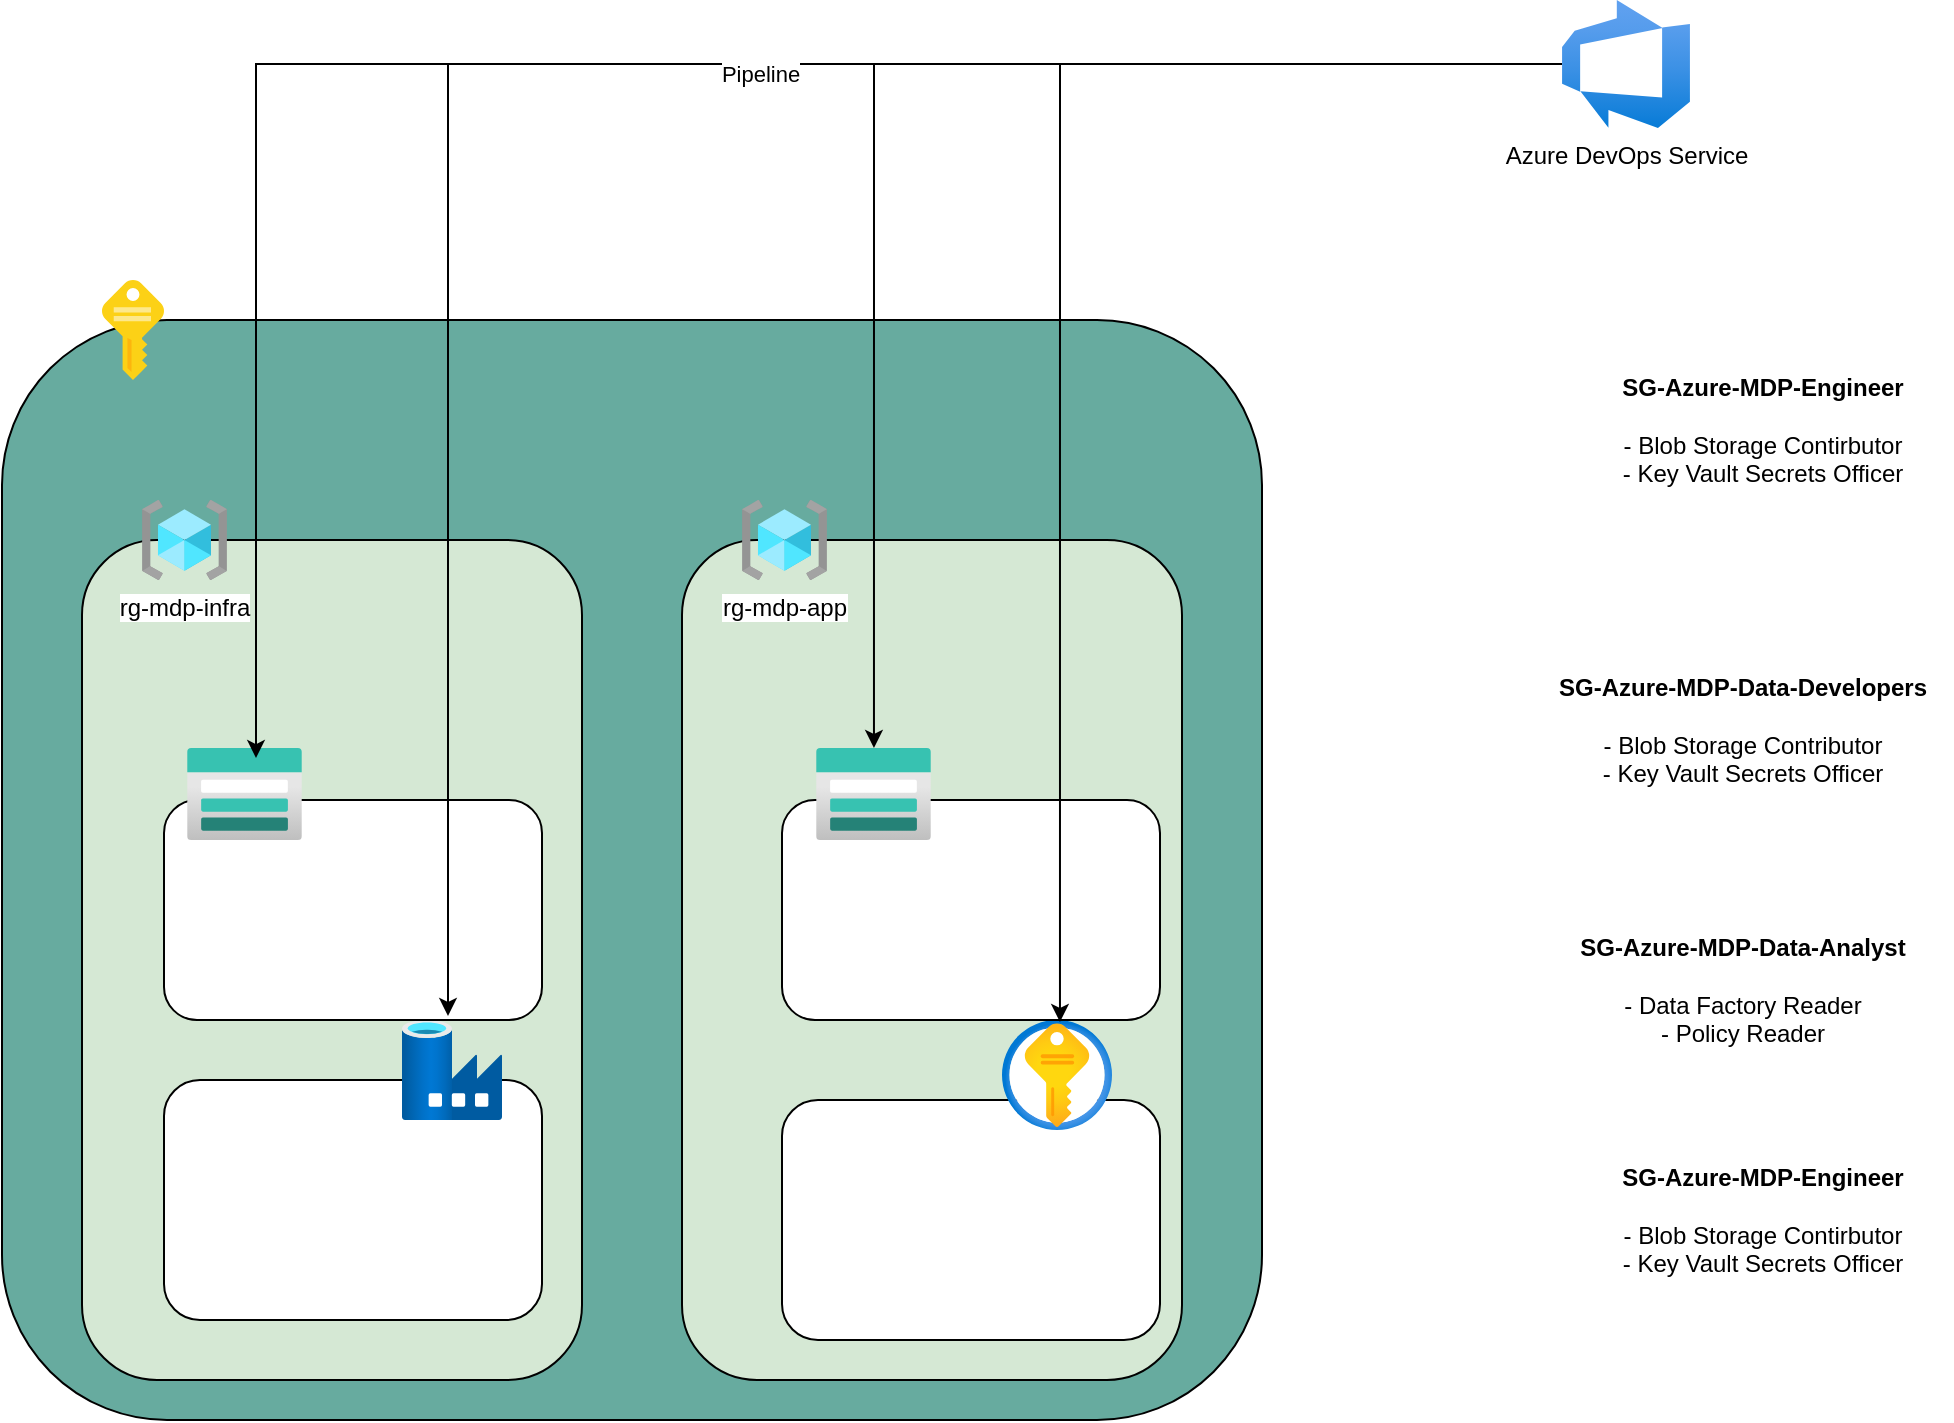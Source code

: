 <mxfile version="21.6.8" type="github">
  <diagram name="Page-1" id="C-AgzObuSpGEJH9MZPCi">
    <mxGraphModel dx="1619" dy="764" grid="1" gridSize="10" guides="1" tooltips="1" connect="1" arrows="1" fold="1" page="1" pageScale="1" pageWidth="1169" pageHeight="827" math="0" shadow="0">
      <root>
        <mxCell id="0" />
        <mxCell id="1" parent="0" />
        <mxCell id="tQHCMrDT34ir8bHBtCiH-1" value="" style="rounded=1;whiteSpace=wrap;html=1;color=#E5E8E8;fillColor=#67AB9F;" vertex="1" parent="1">
          <mxGeometry x="120" y="200" width="630" height="550" as="geometry" />
        </mxCell>
        <mxCell id="tQHCMrDT34ir8bHBtCiH-2" value="" style="image;sketch=0;aspect=fixed;html=1;points=[];align=center;fontSize=12;image=img/lib/mscae/Key.svg;" vertex="1" parent="1">
          <mxGeometry x="170" y="180" width="31" height="50" as="geometry" />
        </mxCell>
        <mxCell id="tQHCMrDT34ir8bHBtCiH-3" value="" style="rounded=1;whiteSpace=wrap;html=1;fillColor=#D5E8D4;" vertex="1" parent="1">
          <mxGeometry x="160" y="310" width="250" height="420" as="geometry" />
        </mxCell>
        <mxCell id="tQHCMrDT34ir8bHBtCiH-4" value="" style="rounded=1;whiteSpace=wrap;html=1;fillColor=#D5E8D4;" vertex="1" parent="1">
          <mxGeometry x="460" y="310" width="250" height="420" as="geometry" />
        </mxCell>
        <mxCell id="tQHCMrDT34ir8bHBtCiH-5" value="rg-mdp-infra" style="image;aspect=fixed;html=1;points=[];align=center;fontSize=12;image=img/lib/azure2/general/Resource_Groups.svg;" vertex="1" parent="1">
          <mxGeometry x="190" y="290" width="42.5" height="40" as="geometry" />
        </mxCell>
        <mxCell id="tQHCMrDT34ir8bHBtCiH-6" value="rg-mdp-app" style="image;aspect=fixed;html=1;points=[];align=center;fontSize=12;image=img/lib/azure2/general/Resource_Groups.svg;" vertex="1" parent="1">
          <mxGeometry x="490" y="290" width="42.5" height="40" as="geometry" />
        </mxCell>
        <mxCell id="tQHCMrDT34ir8bHBtCiH-10" value="" style="rounded=1;whiteSpace=wrap;html=1;" vertex="1" parent="1">
          <mxGeometry x="201" y="580" width="189" height="120" as="geometry" />
        </mxCell>
        <mxCell id="tQHCMrDT34ir8bHBtCiH-7" value="" style="image;aspect=fixed;html=1;points=[];align=center;fontSize=12;image=img/lib/azure2/databases/Data_Factory.svg;" vertex="1" parent="1">
          <mxGeometry x="320" y="550" width="50" height="50" as="geometry" />
        </mxCell>
        <mxCell id="tQHCMrDT34ir8bHBtCiH-11" value="" style="rounded=1;whiteSpace=wrap;html=1;" vertex="1" parent="1">
          <mxGeometry x="510" y="590" width="189" height="120" as="geometry" />
        </mxCell>
        <mxCell id="tQHCMrDT34ir8bHBtCiH-9" value="" style="image;aspect=fixed;html=1;points=[];align=center;fontSize=12;image=img/lib/azure2/security/Key_Vaults.svg;" vertex="1" parent="1">
          <mxGeometry x="620" y="550" width="55" height="55" as="geometry" />
        </mxCell>
        <mxCell id="tQHCMrDT34ir8bHBtCiH-14" value="" style="rounded=1;whiteSpace=wrap;html=1;" vertex="1" parent="1">
          <mxGeometry x="510" y="440" width="189" height="110" as="geometry" />
        </mxCell>
        <mxCell id="tQHCMrDT34ir8bHBtCiH-13" value="" style="rounded=1;whiteSpace=wrap;html=1;" vertex="1" parent="1">
          <mxGeometry x="201" y="440" width="189" height="110" as="geometry" />
        </mxCell>
        <mxCell id="tQHCMrDT34ir8bHBtCiH-12" value="" style="image;aspect=fixed;html=1;points=[];align=center;fontSize=12;image=img/lib/azure2/storage/Storage_Accounts.svg;" vertex="1" parent="1">
          <mxGeometry x="212.5" y="414" width="57.5" height="46" as="geometry" />
        </mxCell>
        <mxCell id="tQHCMrDT34ir8bHBtCiH-15" value="" style="image;aspect=fixed;html=1;points=[];align=center;fontSize=12;image=img/lib/azure2/storage/Storage_Accounts.svg;" vertex="1" parent="1">
          <mxGeometry x="527" y="414" width="57.5" height="46" as="geometry" />
        </mxCell>
        <mxCell id="tQHCMrDT34ir8bHBtCiH-18" style="edgeStyle=orthogonalEdgeStyle;rounded=0;orthogonalLoop=1;jettySize=auto;html=1;entryX=0.6;entryY=0.109;entryDx=0;entryDy=0;entryPerimeter=0;" edge="1" parent="1" source="tQHCMrDT34ir8bHBtCiH-16" target="tQHCMrDT34ir8bHBtCiH-12">
          <mxGeometry relative="1" as="geometry" />
        </mxCell>
        <mxCell id="tQHCMrDT34ir8bHBtCiH-19" style="edgeStyle=orthogonalEdgeStyle;rounded=0;orthogonalLoop=1;jettySize=auto;html=1;entryX=0.504;entryY=0;entryDx=0;entryDy=0;entryPerimeter=0;" edge="1" parent="1" source="tQHCMrDT34ir8bHBtCiH-16" target="tQHCMrDT34ir8bHBtCiH-15">
          <mxGeometry relative="1" as="geometry" />
        </mxCell>
        <mxCell id="tQHCMrDT34ir8bHBtCiH-22" style="edgeStyle=orthogonalEdgeStyle;rounded=0;orthogonalLoop=1;jettySize=auto;html=1;entryX=0.46;entryY=-0.04;entryDx=0;entryDy=0;entryPerimeter=0;" edge="1" parent="1" source="tQHCMrDT34ir8bHBtCiH-16" target="tQHCMrDT34ir8bHBtCiH-7">
          <mxGeometry relative="1" as="geometry" />
        </mxCell>
        <mxCell id="tQHCMrDT34ir8bHBtCiH-24" value="Pipeline" style="edgeLabel;html=1;align=center;verticalAlign=middle;resizable=0;points=[];" vertex="1" connectable="0" parent="tQHCMrDT34ir8bHBtCiH-22">
          <mxGeometry x="-0.224" y="5" relative="1" as="geometry">
            <mxPoint as="offset" />
          </mxGeometry>
        </mxCell>
        <mxCell id="tQHCMrDT34ir8bHBtCiH-23" style="edgeStyle=orthogonalEdgeStyle;rounded=0;orthogonalLoop=1;jettySize=auto;html=1;entryX=0.527;entryY=0.018;entryDx=0;entryDy=0;entryPerimeter=0;" edge="1" parent="1" source="tQHCMrDT34ir8bHBtCiH-16" target="tQHCMrDT34ir8bHBtCiH-9">
          <mxGeometry relative="1" as="geometry" />
        </mxCell>
        <mxCell id="tQHCMrDT34ir8bHBtCiH-16" value="Azure DevOps Service&lt;br&gt;" style="image;aspect=fixed;html=1;points=[];align=center;fontSize=12;image=img/lib/azure2/devops/Azure_DevOps.svg;" vertex="1" parent="1">
          <mxGeometry x="900" y="40" width="64" height="64" as="geometry" />
        </mxCell>
        <mxCell id="tQHCMrDT34ir8bHBtCiH-25" value="&lt;b style=&quot;border-color: var(--border-color);&quot;&gt;SG-Azure-MDP-Engineer&lt;/b&gt;&lt;br style=&quot;border-color: var(--border-color);&quot;&gt;&lt;br style=&quot;border-color: var(--border-color);&quot;&gt;- Blob Storage Contirbutor&lt;br style=&quot;border-color: var(--border-color);&quot;&gt;&lt;span style=&quot;&quot;&gt;-&amp;nbsp;Key Vault Secrets Officer&lt;/span&gt;" style="text;html=1;align=center;verticalAlign=middle;resizable=0;points=[];autosize=1;strokeColor=none;fillColor=none;" vertex="1" parent="1">
          <mxGeometry x="920" y="220" width="160" height="70" as="geometry" />
        </mxCell>
        <mxCell id="tQHCMrDT34ir8bHBtCiH-26" value="&lt;b&gt;SG-Azure-MDP-Data-Developers&lt;/b&gt;&lt;br style=&quot;border-color: var(--border-color);&quot;&gt;&lt;br style=&quot;border-color: var(--border-color);&quot;&gt;&lt;span style=&quot;&quot;&gt;- Blob Storage Contributor&lt;/span&gt;&lt;br style=&quot;border-color: var(--border-color);&quot;&gt;&lt;span style=&quot;&quot;&gt;- Key Vault Secrets Officer&lt;/span&gt;" style="text;html=1;align=center;verticalAlign=middle;resizable=0;points=[];autosize=1;strokeColor=none;fillColor=none;" vertex="1" parent="1">
          <mxGeometry x="885" y="370" width="210" height="70" as="geometry" />
        </mxCell>
        <mxCell id="tQHCMrDT34ir8bHBtCiH-27" value="&lt;b style=&quot;border-color: var(--border-color);&quot;&gt;SG-Azure-MDP-Data-Analyst&lt;/b&gt;&lt;br style=&quot;border-color: var(--border-color);&quot;&gt;&lt;br style=&quot;border-color: var(--border-color);&quot;&gt;- Data Factory Reader&lt;br style=&quot;border-color: var(--border-color);&quot;&gt;&lt;span style=&quot;&quot;&gt;- Policy Reader&lt;/span&gt;" style="text;html=1;align=center;verticalAlign=middle;resizable=0;points=[];autosize=1;strokeColor=none;fillColor=none;" vertex="1" parent="1">
          <mxGeometry x="895" y="500" width="190" height="70" as="geometry" />
        </mxCell>
        <mxCell id="tQHCMrDT34ir8bHBtCiH-28" value="&lt;b style=&quot;border-color: var(--border-color);&quot;&gt;SG-Azure-MDP-Engineer&lt;/b&gt;&lt;br style=&quot;border-color: var(--border-color);&quot;&gt;&lt;br style=&quot;border-color: var(--border-color);&quot;&gt;- Blob Storage Contirbutor&lt;br style=&quot;border-color: var(--border-color);&quot;&gt;&lt;span style=&quot;&quot;&gt;-&amp;nbsp;Key Vault Secrets Officer&lt;/span&gt;" style="text;html=1;align=center;verticalAlign=middle;resizable=0;points=[];autosize=1;strokeColor=none;fillColor=none;" vertex="1" parent="1">
          <mxGeometry x="920" y="615" width="160" height="70" as="geometry" />
        </mxCell>
      </root>
    </mxGraphModel>
  </diagram>
</mxfile>
